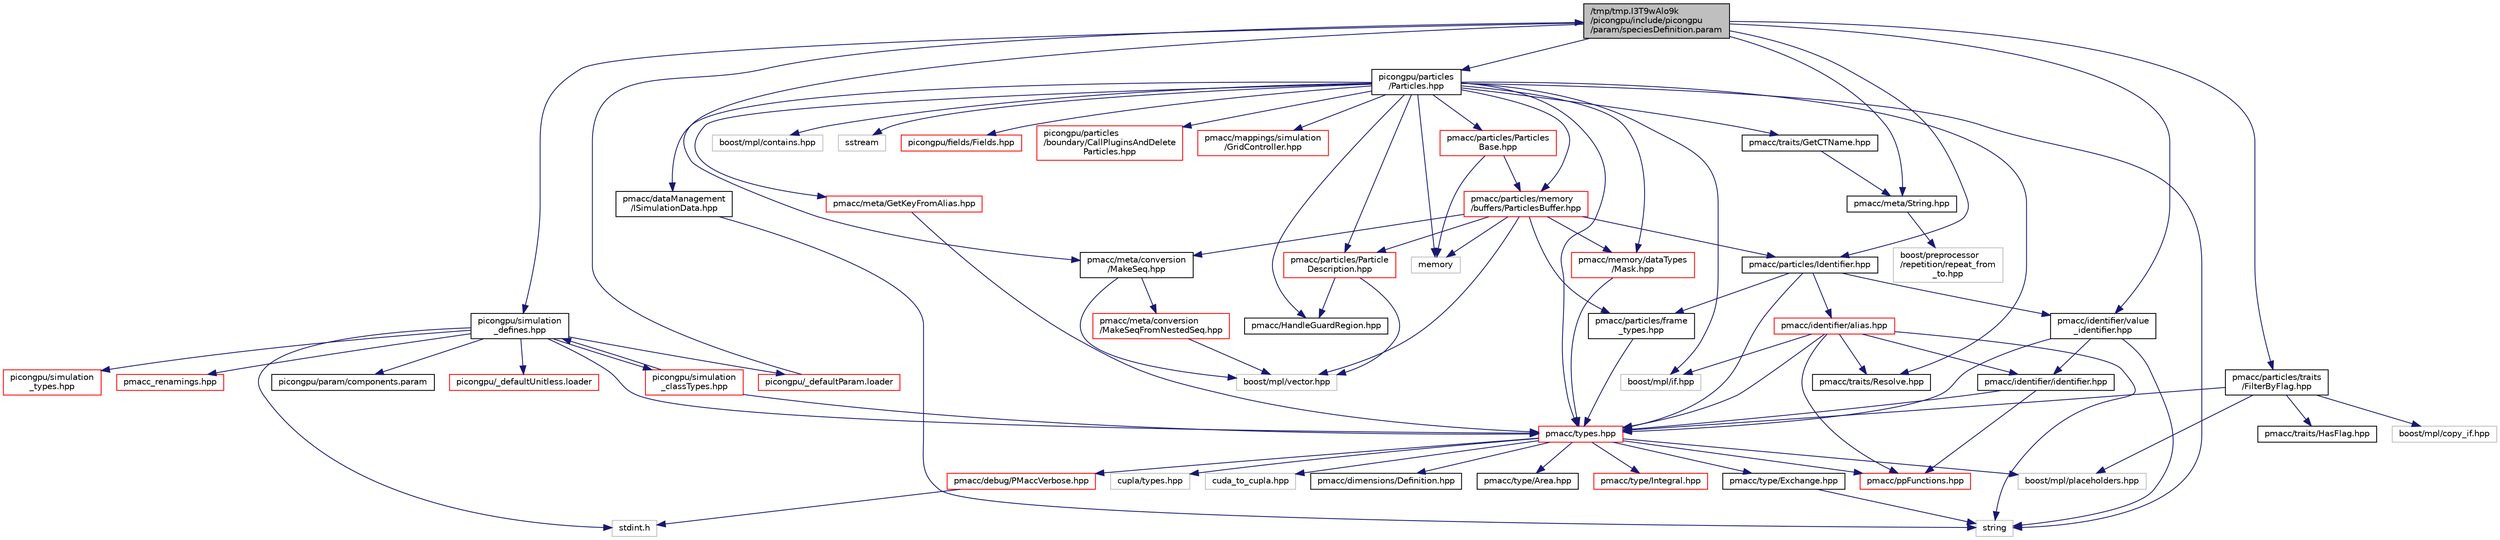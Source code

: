 digraph "/tmp/tmp.I3T9wAlo9k/picongpu/include/picongpu/param/speciesDefinition.param"
{
 // LATEX_PDF_SIZE
  edge [fontname="Helvetica",fontsize="10",labelfontname="Helvetica",labelfontsize="10"];
  node [fontname="Helvetica",fontsize="10",shape=record];
  Node1 [label="/tmp/tmp.I3T9wAlo9k\l/picongpu/include/picongpu\l/param/speciesDefinition.param",height=0.2,width=0.4,color="black", fillcolor="grey75", style="filled", fontcolor="black",tooltip=" "];
  Node1 -> Node2 [color="midnightblue",fontsize="10",style="solid",fontname="Helvetica"];
  Node2 [label="picongpu/simulation\l_defines.hpp",height=0.2,width=0.4,color="black", fillcolor="white", style="filled",URL="$simulation__defines_8hpp_source.html",tooltip=" "];
  Node2 -> Node3 [color="midnightblue",fontsize="10",style="solid",fontname="Helvetica"];
  Node3 [label="stdint.h",height=0.2,width=0.4,color="grey75", fillcolor="white", style="filled",tooltip=" "];
  Node2 -> Node4 [color="midnightblue",fontsize="10",style="solid",fontname="Helvetica"];
  Node4 [label="pmacc/types.hpp",height=0.2,width=0.4,color="red", fillcolor="white", style="filled",URL="$types_8hpp_source.html",tooltip=" "];
  Node4 -> Node5 [color="midnightblue",fontsize="10",style="solid",fontname="Helvetica"];
  Node5 [label="cupla/types.hpp",height=0.2,width=0.4,color="grey75", fillcolor="white", style="filled",tooltip=" "];
  Node4 -> Node6 [color="midnightblue",fontsize="10",style="solid",fontname="Helvetica"];
  Node6 [label="cuda_to_cupla.hpp",height=0.2,width=0.4,color="grey75", fillcolor="white", style="filled",tooltip=" "];
  Node4 -> Node7 [color="midnightblue",fontsize="10",style="solid",fontname="Helvetica"];
  Node7 [label="pmacc/debug/PMaccVerbose.hpp",height=0.2,width=0.4,color="red", fillcolor="white", style="filled",URL="$_p_macc_verbose_8hpp_source.html",tooltip=" "];
  Node7 -> Node3 [color="midnightblue",fontsize="10",style="solid",fontname="Helvetica"];
  Node4 -> Node15 [color="midnightblue",fontsize="10",style="solid",fontname="Helvetica"];
  Node15 [label="pmacc/ppFunctions.hpp",height=0.2,width=0.4,color="red", fillcolor="white", style="filled",URL="$pp_functions_8hpp_source.html",tooltip=" "];
  Node4 -> Node18 [color="midnightblue",fontsize="10",style="solid",fontname="Helvetica"];
  Node18 [label="pmacc/dimensions/Definition.hpp",height=0.2,width=0.4,color="black", fillcolor="white", style="filled",URL="$_definition_8hpp_source.html",tooltip=" "];
  Node4 -> Node19 [color="midnightblue",fontsize="10",style="solid",fontname="Helvetica"];
  Node19 [label="pmacc/type/Area.hpp",height=0.2,width=0.4,color="black", fillcolor="white", style="filled",URL="$_area_8hpp_source.html",tooltip=" "];
  Node4 -> Node20 [color="midnightblue",fontsize="10",style="solid",fontname="Helvetica"];
  Node20 [label="pmacc/type/Integral.hpp",height=0.2,width=0.4,color="red", fillcolor="white", style="filled",URL="$_integral_8hpp_source.html",tooltip=" "];
  Node4 -> Node21 [color="midnightblue",fontsize="10",style="solid",fontname="Helvetica"];
  Node21 [label="pmacc/type/Exchange.hpp",height=0.2,width=0.4,color="black", fillcolor="white", style="filled",URL="$type_2_exchange_8hpp_source.html",tooltip=" "];
  Node21 -> Node10 [color="midnightblue",fontsize="10",style="solid",fontname="Helvetica"];
  Node10 [label="string",height=0.2,width=0.4,color="grey75", fillcolor="white", style="filled",tooltip=" "];
  Node4 -> Node33 [color="midnightblue",fontsize="10",style="solid",fontname="Helvetica"];
  Node33 [label="boost/mpl/placeholders.hpp",height=0.2,width=0.4,color="grey75", fillcolor="white", style="filled",tooltip=" "];
  Node2 -> Node35 [color="midnightblue",fontsize="10",style="solid",fontname="Helvetica"];
  Node35 [label="picongpu/simulation\l_types.hpp",height=0.2,width=0.4,color="red", fillcolor="white", style="filled",URL="$simulation__types_8hpp_source.html",tooltip=" "];
  Node2 -> Node69 [color="midnightblue",fontsize="10",style="solid",fontname="Helvetica"];
  Node69 [label="pmacc_renamings.hpp",height=0.2,width=0.4,color="red", fillcolor="white", style="filled",URL="$pmacc__renamings_8hpp_source.html",tooltip=" "];
  Node2 -> Node81 [color="midnightblue",fontsize="10",style="solid",fontname="Helvetica"];
  Node81 [label="picongpu/_defaultParam.loader",height=0.2,width=0.4,color="red", fillcolor="white", style="filled",URL="$__default_param_8loader.html",tooltip=" "];
  Node81 -> Node1 [color="midnightblue",fontsize="10",style="solid",fontname="Helvetica"];
  Node2 -> Node302 [color="midnightblue",fontsize="10",style="solid",fontname="Helvetica"];
  Node302 [label="picongpu/param/components.param",height=0.2,width=0.4,color="black", fillcolor="white", style="filled",URL="$components_8param.html",tooltip=" "];
  Node2 -> Node303 [color="midnightblue",fontsize="10",style="solid",fontname="Helvetica"];
  Node303 [label="picongpu/simulation\l_classTypes.hpp",height=0.2,width=0.4,color="red", fillcolor="white", style="filled",URL="$simulation__class_types_8hpp_source.html",tooltip=" "];
  Node303 -> Node4 [color="midnightblue",fontsize="10",style="solid",fontname="Helvetica"];
  Node303 -> Node2 [color="midnightblue",fontsize="10",style="solid",fontname="Helvetica"];
  Node2 -> Node305 [color="midnightblue",fontsize="10",style="solid",fontname="Helvetica"];
  Node305 [label="picongpu/_defaultUnitless.loader",height=0.2,width=0.4,color="red", fillcolor="white", style="filled",URL="$__default_unitless_8loader.html",tooltip=" "];
  Node1 -> Node312 [color="midnightblue",fontsize="10",style="solid",fontname="Helvetica"];
  Node312 [label="picongpu/particles\l/Particles.hpp",height=0.2,width=0.4,color="black", fillcolor="white", style="filled",URL="$_particles_8hpp_source.html",tooltip=" "];
  Node312 -> Node4 [color="midnightblue",fontsize="10",style="solid",fontname="Helvetica"];
  Node312 -> Node313 [color="midnightblue",fontsize="10",style="solid",fontname="Helvetica"];
  Node313 [label="picongpu/fields/Fields.hpp",height=0.2,width=0.4,color="red", fillcolor="white", style="filled",URL="$_fields_8hpp_source.html",tooltip=" "];
  Node312 -> Node383 [color="midnightblue",fontsize="10",style="solid",fontname="Helvetica"];
  Node383 [label="picongpu/particles\l/boundary/CallPluginsAndDelete\lParticles.hpp",height=0.2,width=0.4,color="red", fillcolor="white", style="filled",URL="$_call_plugins_and_delete_particles_8hpp_source.html",tooltip=" "];
  Node312 -> Node111 [color="midnightblue",fontsize="10",style="solid",fontname="Helvetica"];
  Node111 [label="pmacc/memory/dataTypes\l/Mask.hpp",height=0.2,width=0.4,color="red", fillcolor="white", style="filled",URL="$_mask_8hpp_source.html",tooltip=" "];
  Node111 -> Node4 [color="midnightblue",fontsize="10",style="solid",fontname="Helvetica"];
  Node312 -> Node112 [color="midnightblue",fontsize="10",style="solid",fontname="Helvetica"];
  Node112 [label="pmacc/mappings/simulation\l/GridController.hpp",height=0.2,width=0.4,color="red", fillcolor="white", style="filled",URL="$_grid_controller_8hpp_source.html",tooltip=" "];
  Node312 -> Node253 [color="midnightblue",fontsize="10",style="solid",fontname="Helvetica"];
  Node253 [label="pmacc/dataManagement\l/ISimulationData.hpp",height=0.2,width=0.4,color="black", fillcolor="white", style="filled",URL="$_i_simulation_data_8hpp_source.html",tooltip=" "];
  Node253 -> Node10 [color="midnightblue",fontsize="10",style="solid",fontname="Helvetica"];
  Node312 -> Node385 [color="midnightblue",fontsize="10",style="solid",fontname="Helvetica"];
  Node385 [label="pmacc/particles/Particle\lDescription.hpp",height=0.2,width=0.4,color="red", fillcolor="white", style="filled",URL="$_particle_description_8hpp_source.html",tooltip=" "];
  Node385 -> Node386 [color="midnightblue",fontsize="10",style="solid",fontname="Helvetica"];
  Node386 [label="pmacc/HandleGuardRegion.hpp",height=0.2,width=0.4,color="black", fillcolor="white", style="filled",URL="$_handle_guard_region_8hpp_source.html",tooltip=" "];
  Node385 -> Node92 [color="midnightblue",fontsize="10",style="solid",fontname="Helvetica"];
  Node92 [label="boost/mpl/vector.hpp",height=0.2,width=0.4,color="grey75", fillcolor="white", style="filled",tooltip=" "];
  Node312 -> Node388 [color="midnightblue",fontsize="10",style="solid",fontname="Helvetica"];
  Node388 [label="pmacc/particles/Particles\lBase.hpp",height=0.2,width=0.4,color="red", fillcolor="white", style="filled",URL="$_particles_base_8hpp_source.html",tooltip=" "];
  Node388 -> Node393 [color="midnightblue",fontsize="10",style="solid",fontname="Helvetica"];
  Node393 [label="pmacc/particles/memory\l/buffers/ParticlesBuffer.hpp",height=0.2,width=0.4,color="red", fillcolor="white", style="filled",URL="$_particles_buffer_8hpp_source.html",tooltip=" "];
  Node393 -> Node140 [color="midnightblue",fontsize="10",style="solid",fontname="Helvetica"];
  Node140 [label="pmacc/particles/frame\l_types.hpp",height=0.2,width=0.4,color="black", fillcolor="white", style="filled",URL="$frame__types_8hpp_source.html",tooltip=" "];
  Node140 -> Node4 [color="midnightblue",fontsize="10",style="solid",fontname="Helvetica"];
  Node393 -> Node111 [color="midnightblue",fontsize="10",style="solid",fontname="Helvetica"];
  Node393 -> Node141 [color="midnightblue",fontsize="10",style="solid",fontname="Helvetica"];
  Node141 [label="pmacc/meta/conversion\l/MakeSeq.hpp",height=0.2,width=0.4,color="black", fillcolor="white", style="filled",URL="$_make_seq_8hpp_source.html",tooltip=" "];
  Node141 -> Node92 [color="midnightblue",fontsize="10",style="solid",fontname="Helvetica"];
  Node141 -> Node142 [color="midnightblue",fontsize="10",style="solid",fontname="Helvetica"];
  Node142 [label="pmacc/meta/conversion\l/MakeSeqFromNestedSeq.hpp",height=0.2,width=0.4,color="red", fillcolor="white", style="filled",URL="$_make_seq_from_nested_seq_8hpp_source.html",tooltip=" "];
  Node142 -> Node92 [color="midnightblue",fontsize="10",style="solid",fontname="Helvetica"];
  Node393 -> Node92 [color="midnightblue",fontsize="10",style="solid",fontname="Helvetica"];
  Node393 -> Node133 [color="midnightblue",fontsize="10",style="solid",fontname="Helvetica"];
  Node133 [label="pmacc/particles/Identifier.hpp",height=0.2,width=0.4,color="black", fillcolor="white", style="filled",URL="$particles_2identifier_8hpp_source.html",tooltip=" "];
  Node133 -> Node4 [color="midnightblue",fontsize="10",style="solid",fontname="Helvetica"];
  Node133 -> Node134 [color="midnightblue",fontsize="10",style="solid",fontname="Helvetica"];
  Node134 [label="pmacc/identifier/value\l_identifier.hpp",height=0.2,width=0.4,color="black", fillcolor="white", style="filled",URL="$value__identifier_8hpp_source.html",tooltip=" "];
  Node134 -> Node4 [color="midnightblue",fontsize="10",style="solid",fontname="Helvetica"];
  Node134 -> Node135 [color="midnightblue",fontsize="10",style="solid",fontname="Helvetica"];
  Node135 [label="pmacc/identifier/identifier.hpp",height=0.2,width=0.4,color="black", fillcolor="white", style="filled",URL="$identifier_2identifier_8hpp_source.html",tooltip=" "];
  Node135 -> Node4 [color="midnightblue",fontsize="10",style="solid",fontname="Helvetica"];
  Node135 -> Node15 [color="midnightblue",fontsize="10",style="solid",fontname="Helvetica"];
  Node134 -> Node10 [color="midnightblue",fontsize="10",style="solid",fontname="Helvetica"];
  Node133 -> Node136 [color="midnightblue",fontsize="10",style="solid",fontname="Helvetica"];
  Node136 [label="pmacc/identifier/alias.hpp",height=0.2,width=0.4,color="red", fillcolor="white", style="filled",URL="$alias_8hpp_source.html",tooltip=" "];
  Node136 -> Node4 [color="midnightblue",fontsize="10",style="solid",fontname="Helvetica"];
  Node136 -> Node135 [color="midnightblue",fontsize="10",style="solid",fontname="Helvetica"];
  Node136 -> Node15 [color="midnightblue",fontsize="10",style="solid",fontname="Helvetica"];
  Node136 -> Node10 [color="midnightblue",fontsize="10",style="solid",fontname="Helvetica"];
  Node136 -> Node137 [color="midnightblue",fontsize="10",style="solid",fontname="Helvetica"];
  Node137 [label="pmacc/traits/Resolve.hpp",height=0.2,width=0.4,color="black", fillcolor="white", style="filled",URL="$_resolve_8hpp_source.html",tooltip=" "];
  Node136 -> Node138 [color="midnightblue",fontsize="10",style="solid",fontname="Helvetica"];
  Node138 [label="boost/mpl/if.hpp",height=0.2,width=0.4,color="grey75", fillcolor="white", style="filled",tooltip=" "];
  Node133 -> Node140 [color="midnightblue",fontsize="10",style="solid",fontname="Helvetica"];
  Node393 -> Node385 [color="midnightblue",fontsize="10",style="solid",fontname="Helvetica"];
  Node393 -> Node256 [color="midnightblue",fontsize="10",style="solid",fontname="Helvetica"];
  Node256 [label="memory",height=0.2,width=0.4,color="grey75", fillcolor="white", style="filled",tooltip=" "];
  Node388 -> Node256 [color="midnightblue",fontsize="10",style="solid",fontname="Helvetica"];
  Node312 -> Node393 [color="midnightblue",fontsize="10",style="solid",fontname="Helvetica"];
  Node312 -> Node407 [color="midnightblue",fontsize="10",style="solid",fontname="Helvetica"];
  Node407 [label="pmacc/meta/GetKeyFromAlias.hpp",height=0.2,width=0.4,color="red", fillcolor="white", style="filled",URL="$_get_key_from_alias_8hpp_source.html",tooltip=" "];
  Node407 -> Node4 [color="midnightblue",fontsize="10",style="solid",fontname="Helvetica"];
  Node312 -> Node386 [color="midnightblue",fontsize="10",style="solid",fontname="Helvetica"];
  Node312 -> Node137 [color="midnightblue",fontsize="10",style="solid",fontname="Helvetica"];
  Node312 -> Node283 [color="midnightblue",fontsize="10",style="solid",fontname="Helvetica"];
  Node283 [label="pmacc/traits/GetCTName.hpp",height=0.2,width=0.4,color="black", fillcolor="white", style="filled",URL="$_get_c_t_name_8hpp_source.html",tooltip=" "];
  Node283 -> Node284 [color="midnightblue",fontsize="10",style="solid",fontname="Helvetica"];
  Node284 [label="pmacc/meta/String.hpp",height=0.2,width=0.4,color="black", fillcolor="white", style="filled",URL="$_string_8hpp_source.html",tooltip=" "];
  Node284 -> Node285 [color="midnightblue",fontsize="10",style="solid",fontname="Helvetica"];
  Node285 [label="boost/preprocessor\l/repetition/repeat_from\l_to.hpp",height=0.2,width=0.4,color="grey75", fillcolor="white", style="filled",tooltip=" "];
  Node312 -> Node138 [color="midnightblue",fontsize="10",style="solid",fontname="Helvetica"];
  Node312 -> Node412 [color="midnightblue",fontsize="10",style="solid",fontname="Helvetica"];
  Node412 [label="boost/mpl/contains.hpp",height=0.2,width=0.4,color="grey75", fillcolor="white", style="filled",tooltip=" "];
  Node312 -> Node10 [color="midnightblue",fontsize="10",style="solid",fontname="Helvetica"];
  Node312 -> Node13 [color="midnightblue",fontsize="10",style="solid",fontname="Helvetica"];
  Node13 [label="sstream",height=0.2,width=0.4,color="grey75", fillcolor="white", style="filled",tooltip=" "];
  Node312 -> Node256 [color="midnightblue",fontsize="10",style="solid",fontname="Helvetica"];
  Node1 -> Node133 [color="midnightblue",fontsize="10",style="solid",fontname="Helvetica"];
  Node1 -> Node141 [color="midnightblue",fontsize="10",style="solid",fontname="Helvetica"];
  Node1 -> Node134 [color="midnightblue",fontsize="10",style="solid",fontname="Helvetica"];
  Node1 -> Node425 [color="midnightblue",fontsize="10",style="solid",fontname="Helvetica"];
  Node425 [label="pmacc/particles/traits\l/FilterByFlag.hpp",height=0.2,width=0.4,color="black", fillcolor="white", style="filled",URL="$_filter_by_flag_8hpp_source.html",tooltip=" "];
  Node425 -> Node4 [color="midnightblue",fontsize="10",style="solid",fontname="Helvetica"];
  Node425 -> Node190 [color="midnightblue",fontsize="10",style="solid",fontname="Helvetica"];
  Node190 [label="pmacc/traits/HasFlag.hpp",height=0.2,width=0.4,color="black", fillcolor="white", style="filled",URL="$_has_flag_8hpp_source.html",tooltip=" "];
  Node425 -> Node287 [color="midnightblue",fontsize="10",style="solid",fontname="Helvetica"];
  Node287 [label="boost/mpl/copy_if.hpp",height=0.2,width=0.4,color="grey75", fillcolor="white", style="filled",tooltip=" "];
  Node425 -> Node33 [color="midnightblue",fontsize="10",style="solid",fontname="Helvetica"];
  Node1 -> Node284 [color="midnightblue",fontsize="10",style="solid",fontname="Helvetica"];
}
